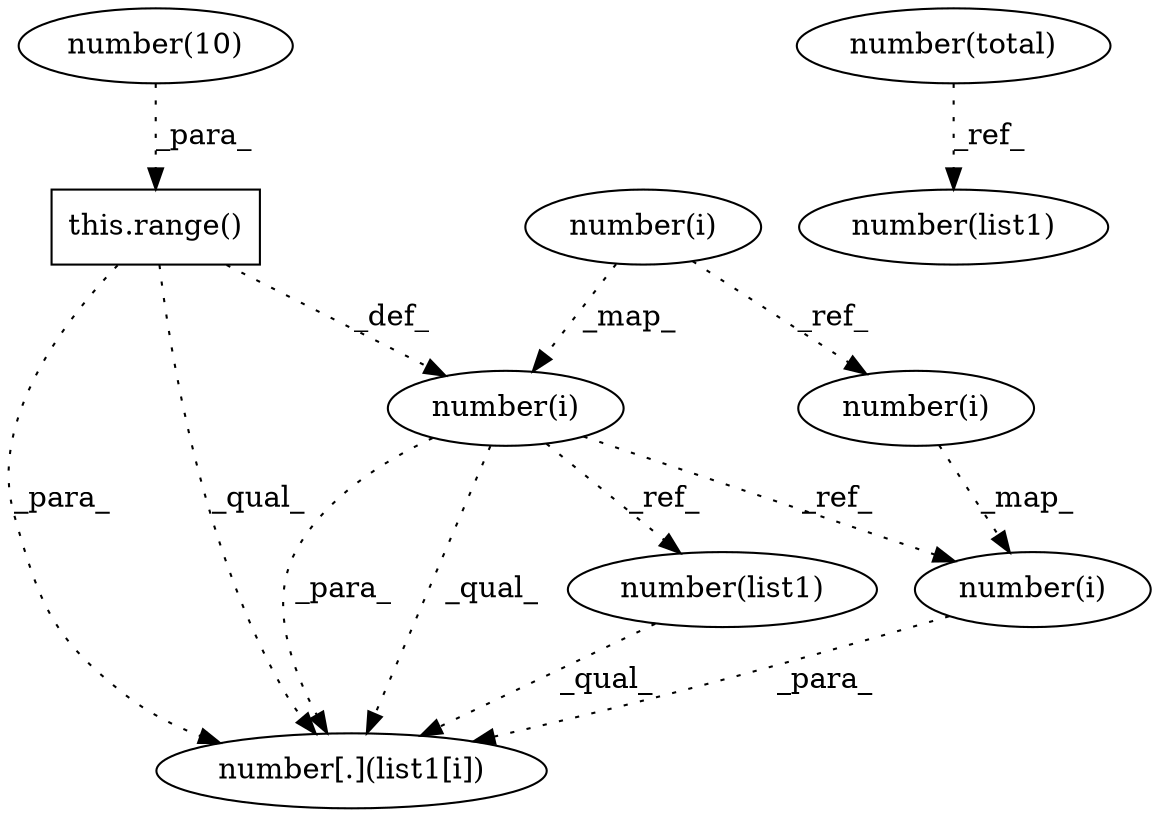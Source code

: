 digraph G {
1 [label="number(list1)" shape=ellipse]
2 [label="this.range()" shape=box]
3 [label="number(i)" shape=ellipse]
4 [label="number(i)" shape=ellipse]
5 [label="number(i)" shape=ellipse]
6 [label="number(list1)" shape=ellipse]
7 [label="number[.](list1[i])" shape=ellipse]
8 [label="number(i)" shape=ellipse]
9 [label="number(10)" shape=ellipse]
10 [label="number(total)" shape=ellipse]
5 -> 1 [label="_ref_" style=dotted];
9 -> 2 [label="_para_" style=dotted];
5 -> 4 [label="_ref_" style=dotted];
8 -> 4 [label="_map_" style=dotted];
2 -> 5 [label="_def_" style=dotted];
3 -> 5 [label="_map_" style=dotted];
10 -> 6 [label="_ref_" style=dotted];
1 -> 7 [label="_qual_" style=dotted];
4 -> 7 [label="_para_" style=dotted];
5 -> 7 [label="_para_" style=dotted];
2 -> 7 [label="_para_" style=dotted];
5 -> 7 [label="_qual_" style=dotted];
2 -> 7 [label="_qual_" style=dotted];
3 -> 8 [label="_ref_" style=dotted];
}